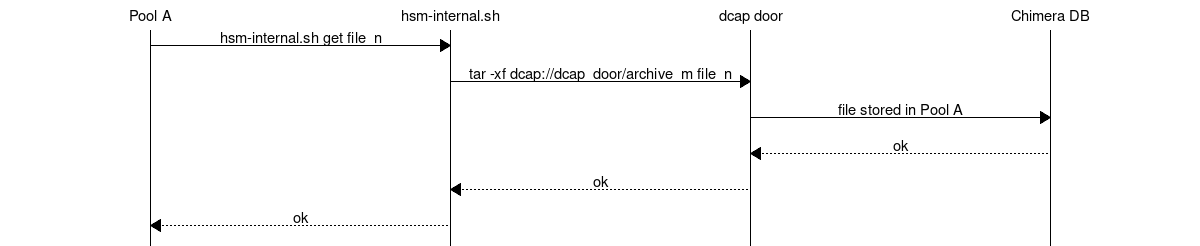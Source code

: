 msc {
    hscale = 2;
    
    poola         [ label="Pool A"],
    hsm           [ label="hsm-internal.sh"],
    dcap          [ label="dcap door"],
    chimera       [ label="Chimera DB"];

    poola=>hsm    [ label = "hsm-internal.sh get file_n"];

    hsm=>dcap     [ label = "tar -xf dcap://dcap_door/archive_m file_n"];
    dcap=>chimera [ label = "file stored in Pool A"];
    dcap<<chimera [ label = "ok"];
    hsm<<dcap     [ label = "ok"];
    poola<<hsm    [ label = "ok"];
}
